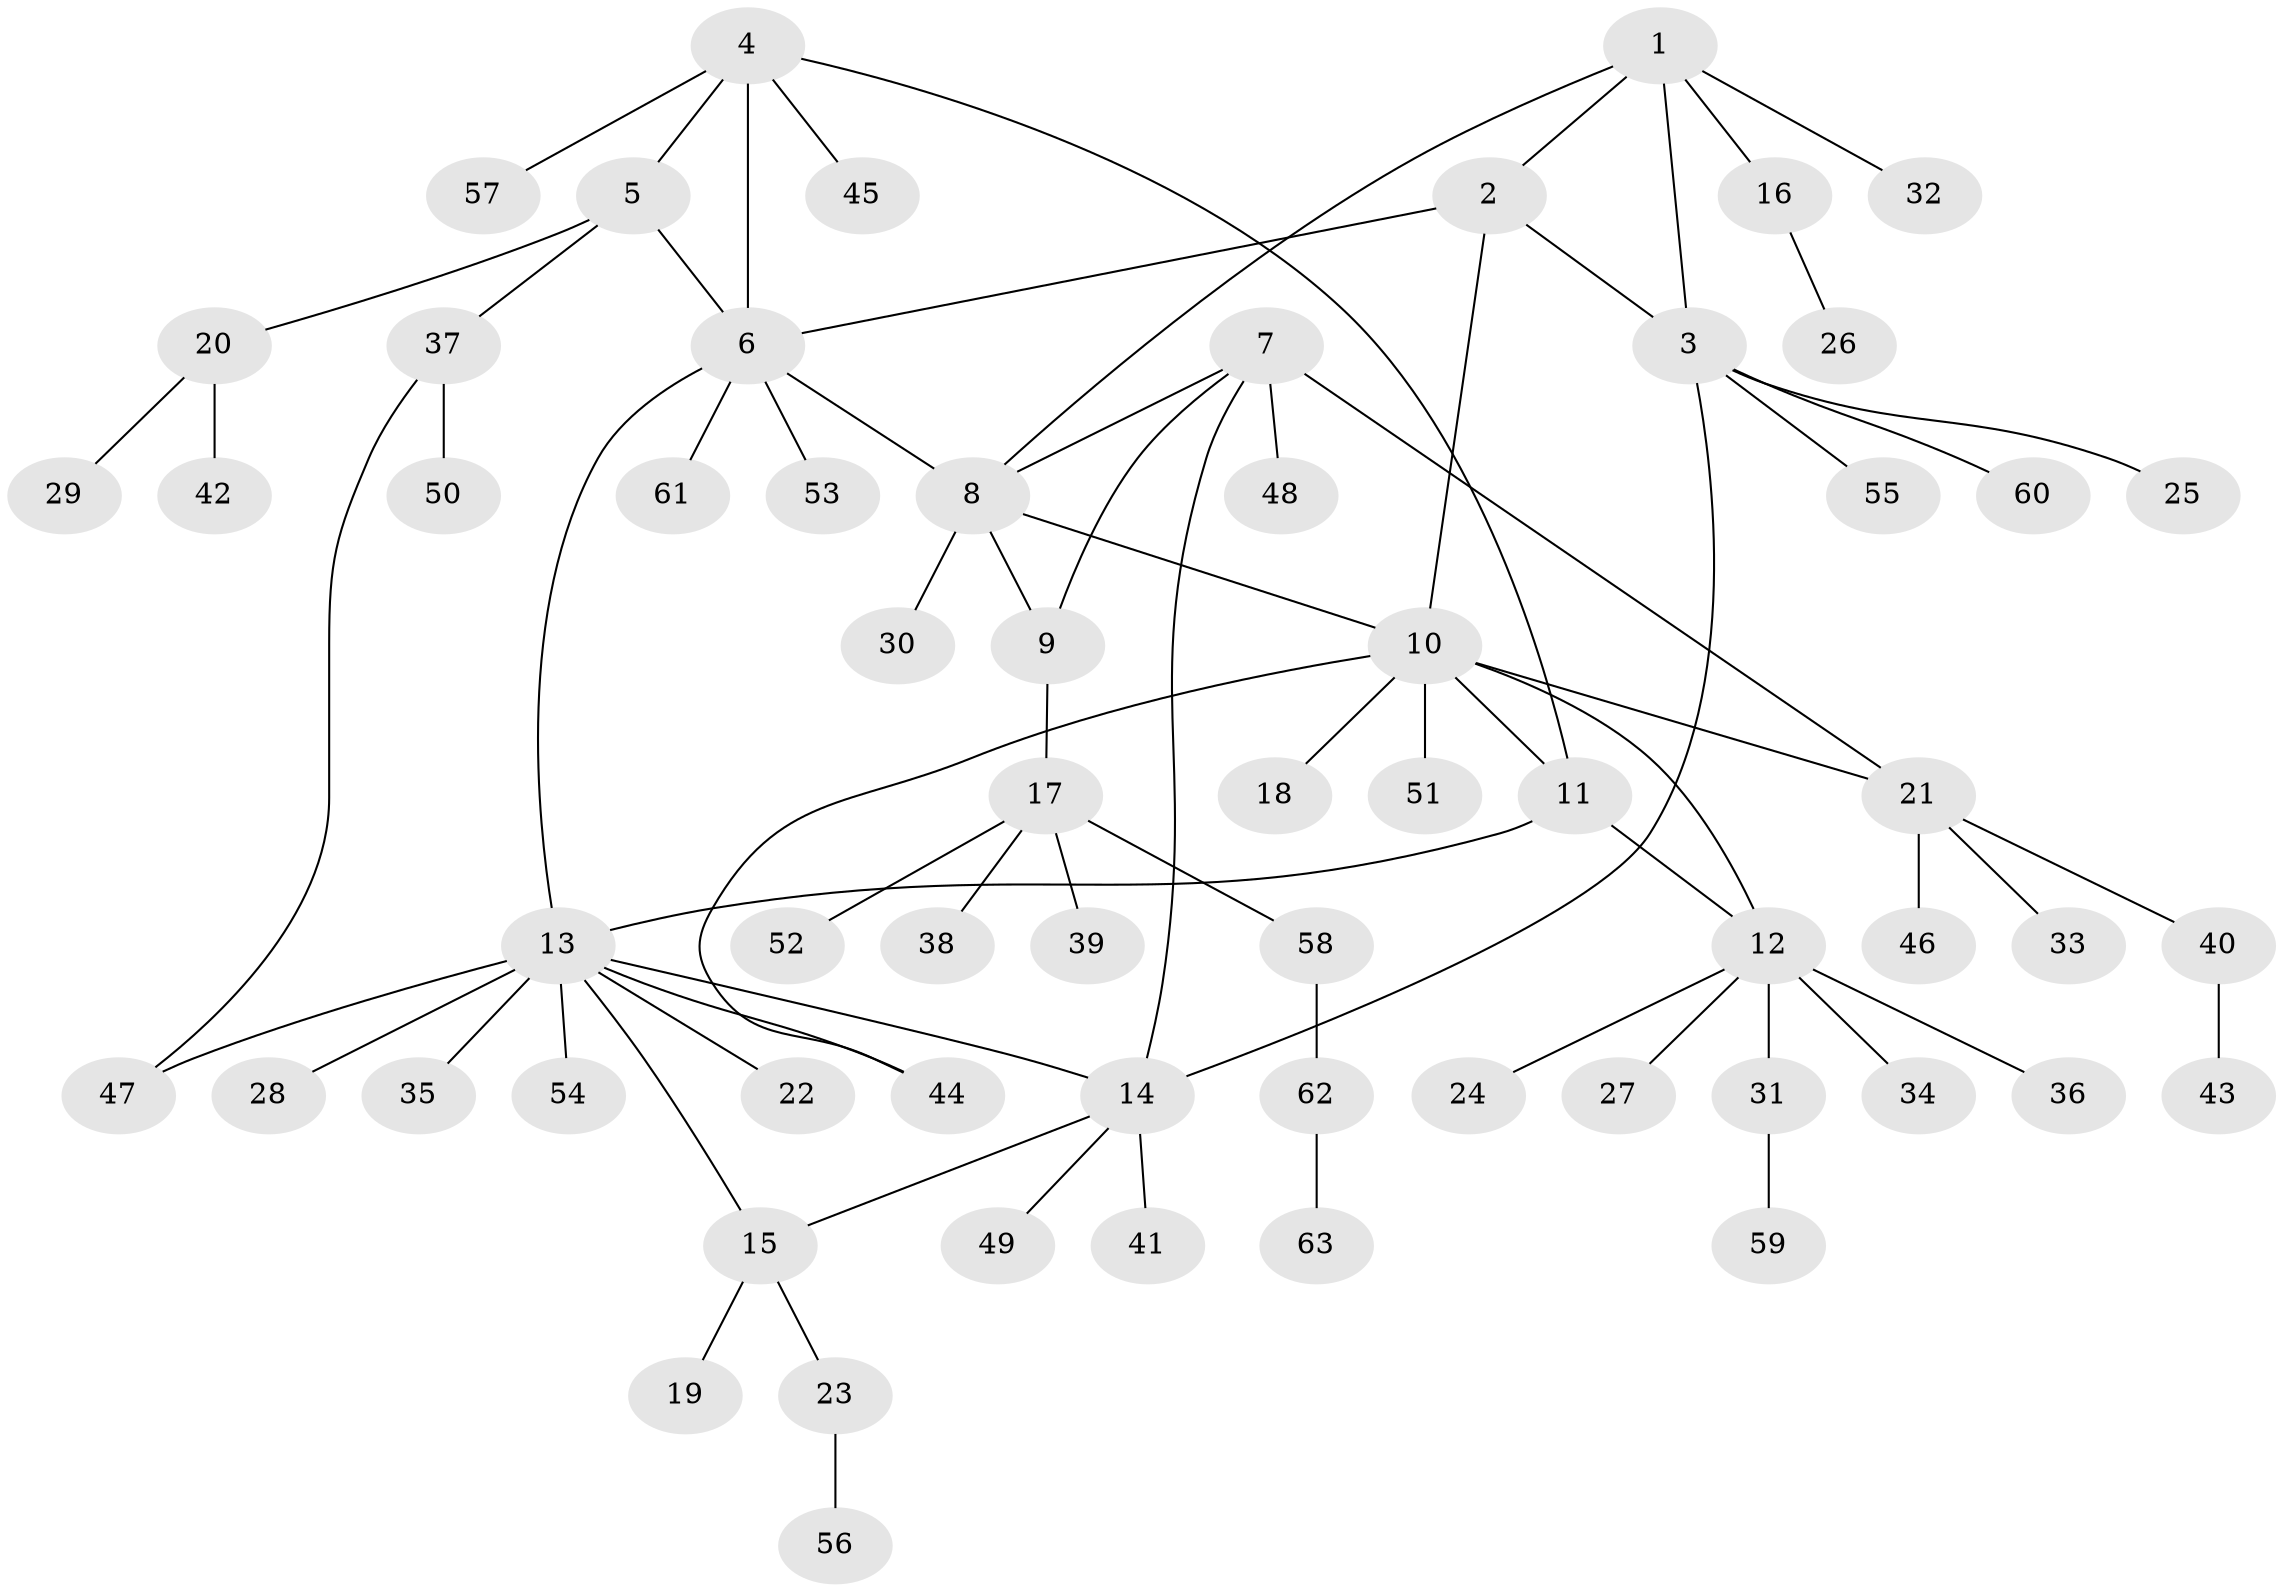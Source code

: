 // Generated by graph-tools (version 1.1) at 2025/50/03/09/25 03:50:40]
// undirected, 63 vertices, 76 edges
graph export_dot {
graph [start="1"]
  node [color=gray90,style=filled];
  1;
  2;
  3;
  4;
  5;
  6;
  7;
  8;
  9;
  10;
  11;
  12;
  13;
  14;
  15;
  16;
  17;
  18;
  19;
  20;
  21;
  22;
  23;
  24;
  25;
  26;
  27;
  28;
  29;
  30;
  31;
  32;
  33;
  34;
  35;
  36;
  37;
  38;
  39;
  40;
  41;
  42;
  43;
  44;
  45;
  46;
  47;
  48;
  49;
  50;
  51;
  52;
  53;
  54;
  55;
  56;
  57;
  58;
  59;
  60;
  61;
  62;
  63;
  1 -- 2;
  1 -- 3;
  1 -- 8;
  1 -- 16;
  1 -- 32;
  2 -- 3;
  2 -- 6;
  2 -- 10;
  3 -- 14;
  3 -- 25;
  3 -- 55;
  3 -- 60;
  4 -- 5;
  4 -- 6;
  4 -- 11;
  4 -- 45;
  4 -- 57;
  5 -- 6;
  5 -- 20;
  5 -- 37;
  6 -- 8;
  6 -- 13;
  6 -- 53;
  6 -- 61;
  7 -- 8;
  7 -- 9;
  7 -- 14;
  7 -- 21;
  7 -- 48;
  8 -- 9;
  8 -- 10;
  8 -- 30;
  9 -- 17;
  10 -- 11;
  10 -- 12;
  10 -- 18;
  10 -- 21;
  10 -- 44;
  10 -- 51;
  11 -- 12;
  11 -- 13;
  12 -- 24;
  12 -- 27;
  12 -- 31;
  12 -- 34;
  12 -- 36;
  13 -- 14;
  13 -- 15;
  13 -- 22;
  13 -- 28;
  13 -- 35;
  13 -- 44;
  13 -- 47;
  13 -- 54;
  14 -- 15;
  14 -- 41;
  14 -- 49;
  15 -- 19;
  15 -- 23;
  16 -- 26;
  17 -- 38;
  17 -- 39;
  17 -- 52;
  17 -- 58;
  20 -- 29;
  20 -- 42;
  21 -- 33;
  21 -- 40;
  21 -- 46;
  23 -- 56;
  31 -- 59;
  37 -- 47;
  37 -- 50;
  40 -- 43;
  58 -- 62;
  62 -- 63;
}
